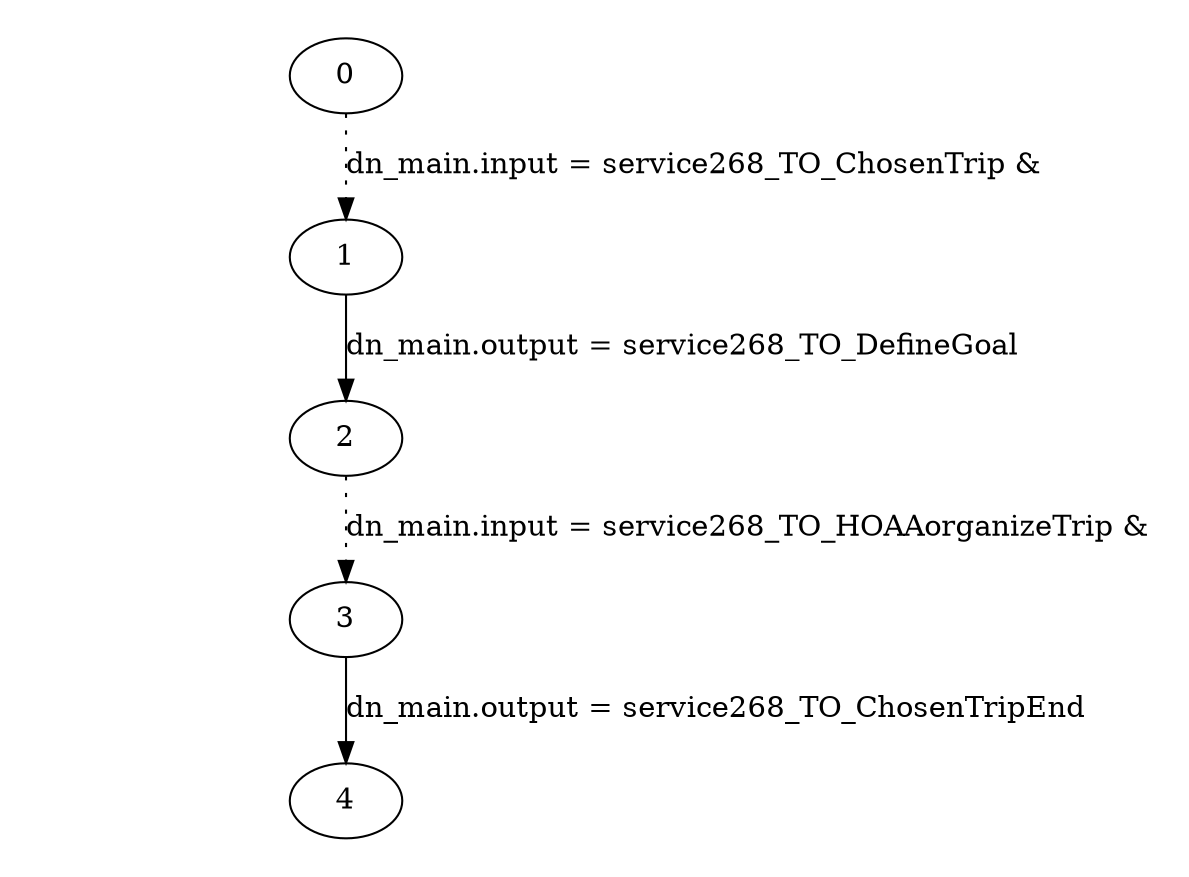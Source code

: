 digraph plan_fsm {
ratio="1.3";
margin="0.2";
size="8.0,11.4";
"0" -> "1" [style=dotted label="dn_main.input = service268_TO_ChosenTrip &\n"]
"1" -> "2" [label="dn_main.output = service268_TO_DefineGoal"]
"2" -> "3" [style=dotted label="dn_main.input = service268_TO_HOAAorganizeTrip &\n"]
"3" -> "4" [label="dn_main.output = service268_TO_ChosenTripEnd"]
}

